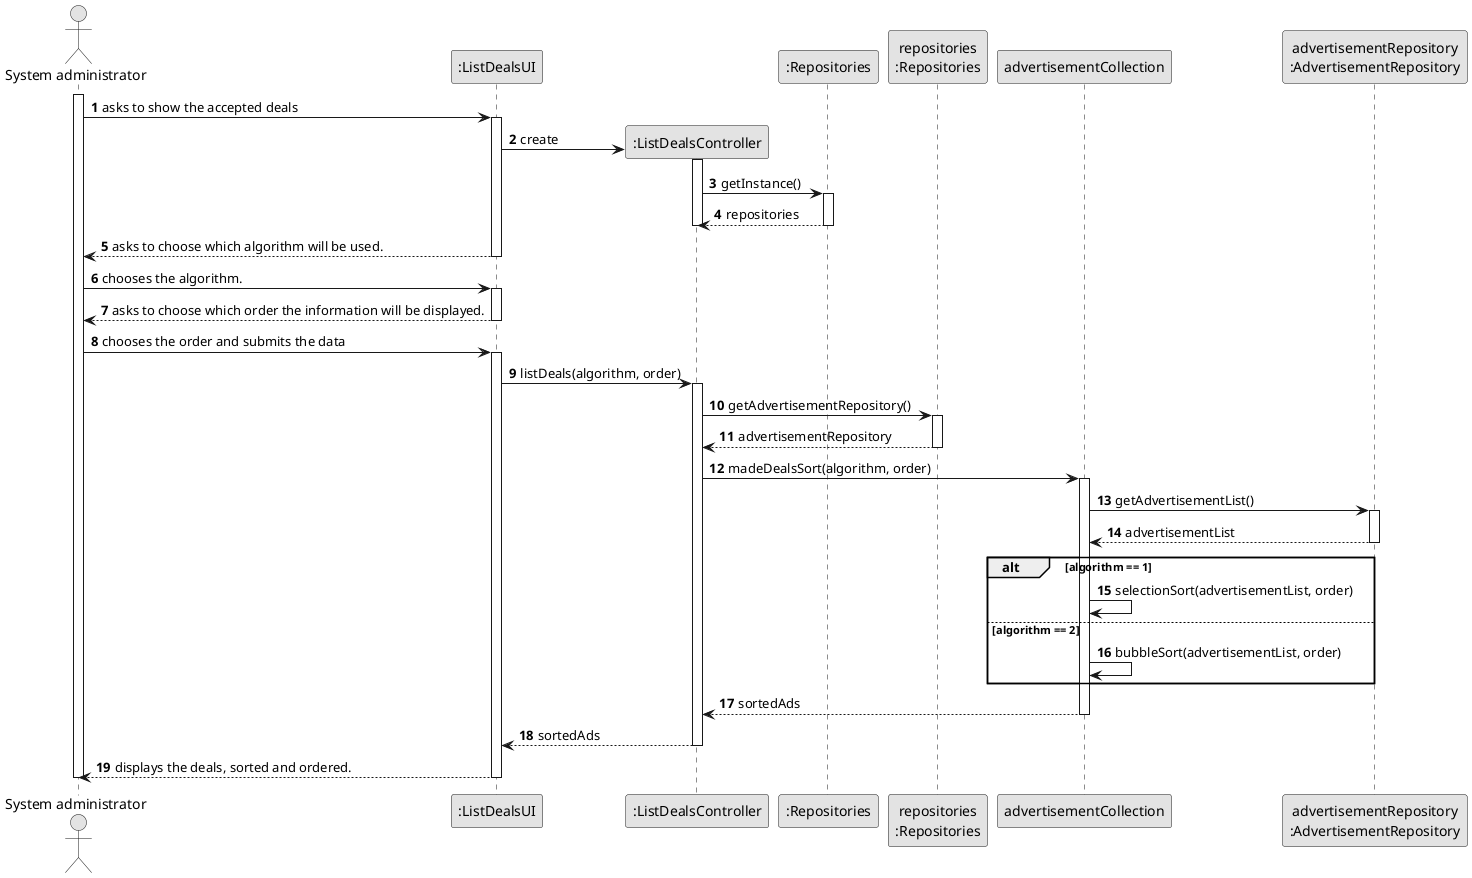 @startuml
skinparam monochrome true
skinparam packageStyle rectangle
skinparam shadowing false

autonumber

'hide footbox
actor "System administrator" as ADM
participant ":ListDealsUI" as UI
participant ":ListDealsController" as CTRL
participant ":Repositories" as RepSingleton
participant "repositories\n:Repositories" as REPS
participant "advertisementCollection" as advertisementCollection
participant "advertisementRepository\n:AdvertisementRepository" as advertisementRepository

activate ADM

        ADM -> UI : asks to show the accepted deals
        activate UI

            UI -> CTRL** : create
            activate CTRL

            CTRL -> RepSingleton : getInstance()
            activate RepSingleton

            RepSingleton --> CTRL: repositories
            deactivate RepSingleton
            deactivate CTRL

            UI --> ADM : asks to choose which algorithm will be used.
            deactivate UI

            ADM -> UI : chooses the algorithm.
            activate UI

            UI --> ADM : asks to choose which order the information will be displayed.
            deactivate UI

            ADM -> UI : chooses the order and submits the data
            activate UI

        UI -> CTRL : listDeals(algorithm, order)
        activate CTRL

        CTRL -> REPS : getAdvertisementRepository()
        activate REPS

        REPS --> CTRL : advertisementRepository
        deactivate REPS

        CTRL -> advertisementCollection : madeDealsSort(algorithm, order)
        activate advertisementCollection

        advertisementCollection -> advertisementRepository : getAdvertisementList()
        activate advertisementRepository

        advertisementRepository --> advertisementCollection: advertisementList
        deactivate advertisementRepository

        alt algorithm == 1

            advertisementCollection -> advertisementCollection : selectionSort(advertisementList, order)

        else algorithm == 2

            advertisementCollection -> advertisementCollection : bubbleSort(advertisementList, order)

        end

        advertisementCollection --> CTRL: sortedAds
        deactivate advertisementCollection

        CTRL --> UI : sortedAds
        deactivate CTRL

    UI --> ADM: displays the deals, sorted and ordered.
    deactivate UI

deactivate ADM

@enduml